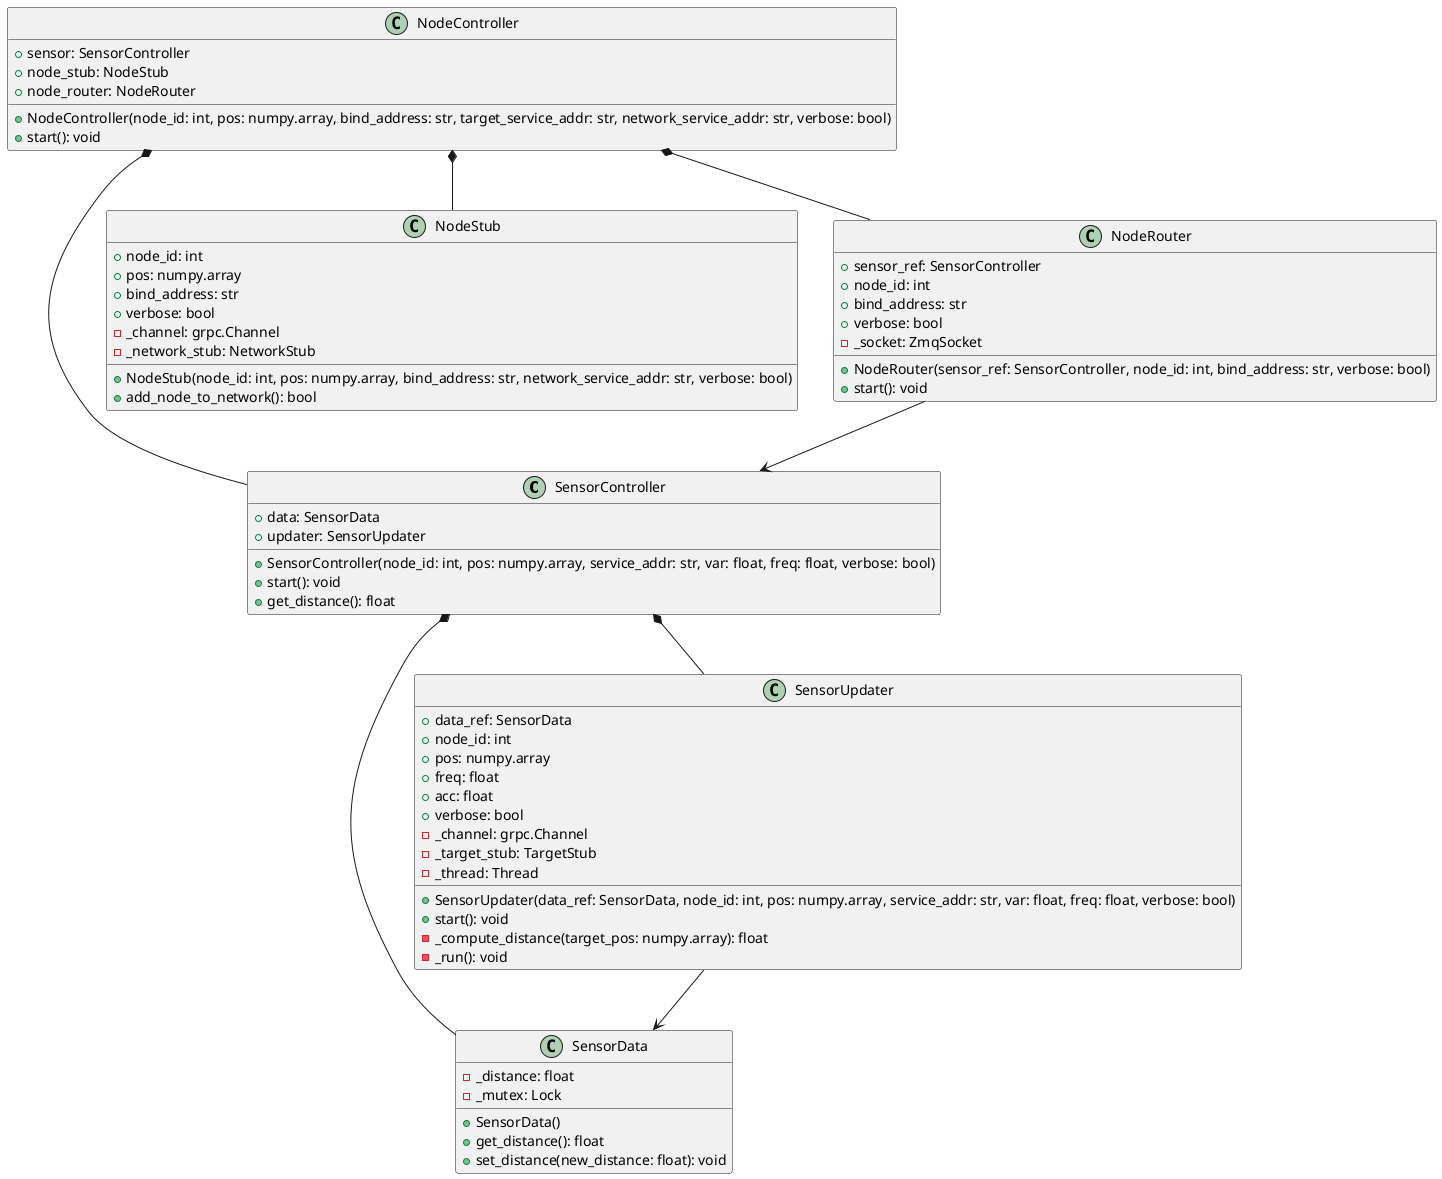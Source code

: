 @startuml

class SensorController {
    + data: SensorData
    + updater: SensorUpdater
    + SensorController(node_id: int, pos: numpy.array, service_addr: str, var: float, freq: float, verbose: bool)
    + start(): void
    + get_distance(): float
}

class SensorData {
    - _distance: float
    - _mutex: Lock
    + SensorData()
    + get_distance(): float
    + set_distance(new_distance: float): void
}

class SensorUpdater {
    + data_ref: SensorData
    + node_id: int
    + pos: numpy.array
    + freq: float
    + acc: float
    + verbose: bool
    - _channel: grpc.Channel
    - _target_stub: TargetStub
    - _thread: Thread
    + SensorUpdater(data_ref: SensorData, node_id: int, pos: numpy.array, service_addr: str, var: float, freq: float, verbose: bool)
    + start(): void
    - _compute_distance(target_pos: numpy.array): float
    - _run(): void
}

class NodeController {
    + sensor: SensorController
    + node_stub: NodeStub
    + node_router: NodeRouter
    + NodeController(node_id: int, pos: numpy.array, bind_address: str, target_service_addr: str, network_service_addr: str, verbose: bool)
    + start(): void
}

class NodeStub {
    + node_id: int
    + pos: numpy.array
    + bind_address: str
    + verbose: bool
    - _channel: grpc.Channel
    - _network_stub: NetworkStub
    + NodeStub(node_id: int, pos: numpy.array, bind_address: str, network_service_addr: str, verbose: bool)
    + add_node_to_network(): bool
}

class NodeRouter {
    + sensor_ref: SensorController
    + node_id: int
    + bind_address: str
    + verbose: bool
    - _socket: ZmqSocket
    + NodeRouter(sensor_ref: SensorController, node_id: int, bind_address: str, verbose: bool)
    + start(): void
}

SensorController *-- SensorData
SensorController *-- SensorUpdater
NodeController *-- SensorController
NodeController *-- NodeStub
NodeController *-- NodeRouter
SensorUpdater --> SensorData
NodeRouter --> SensorController

@enduml

